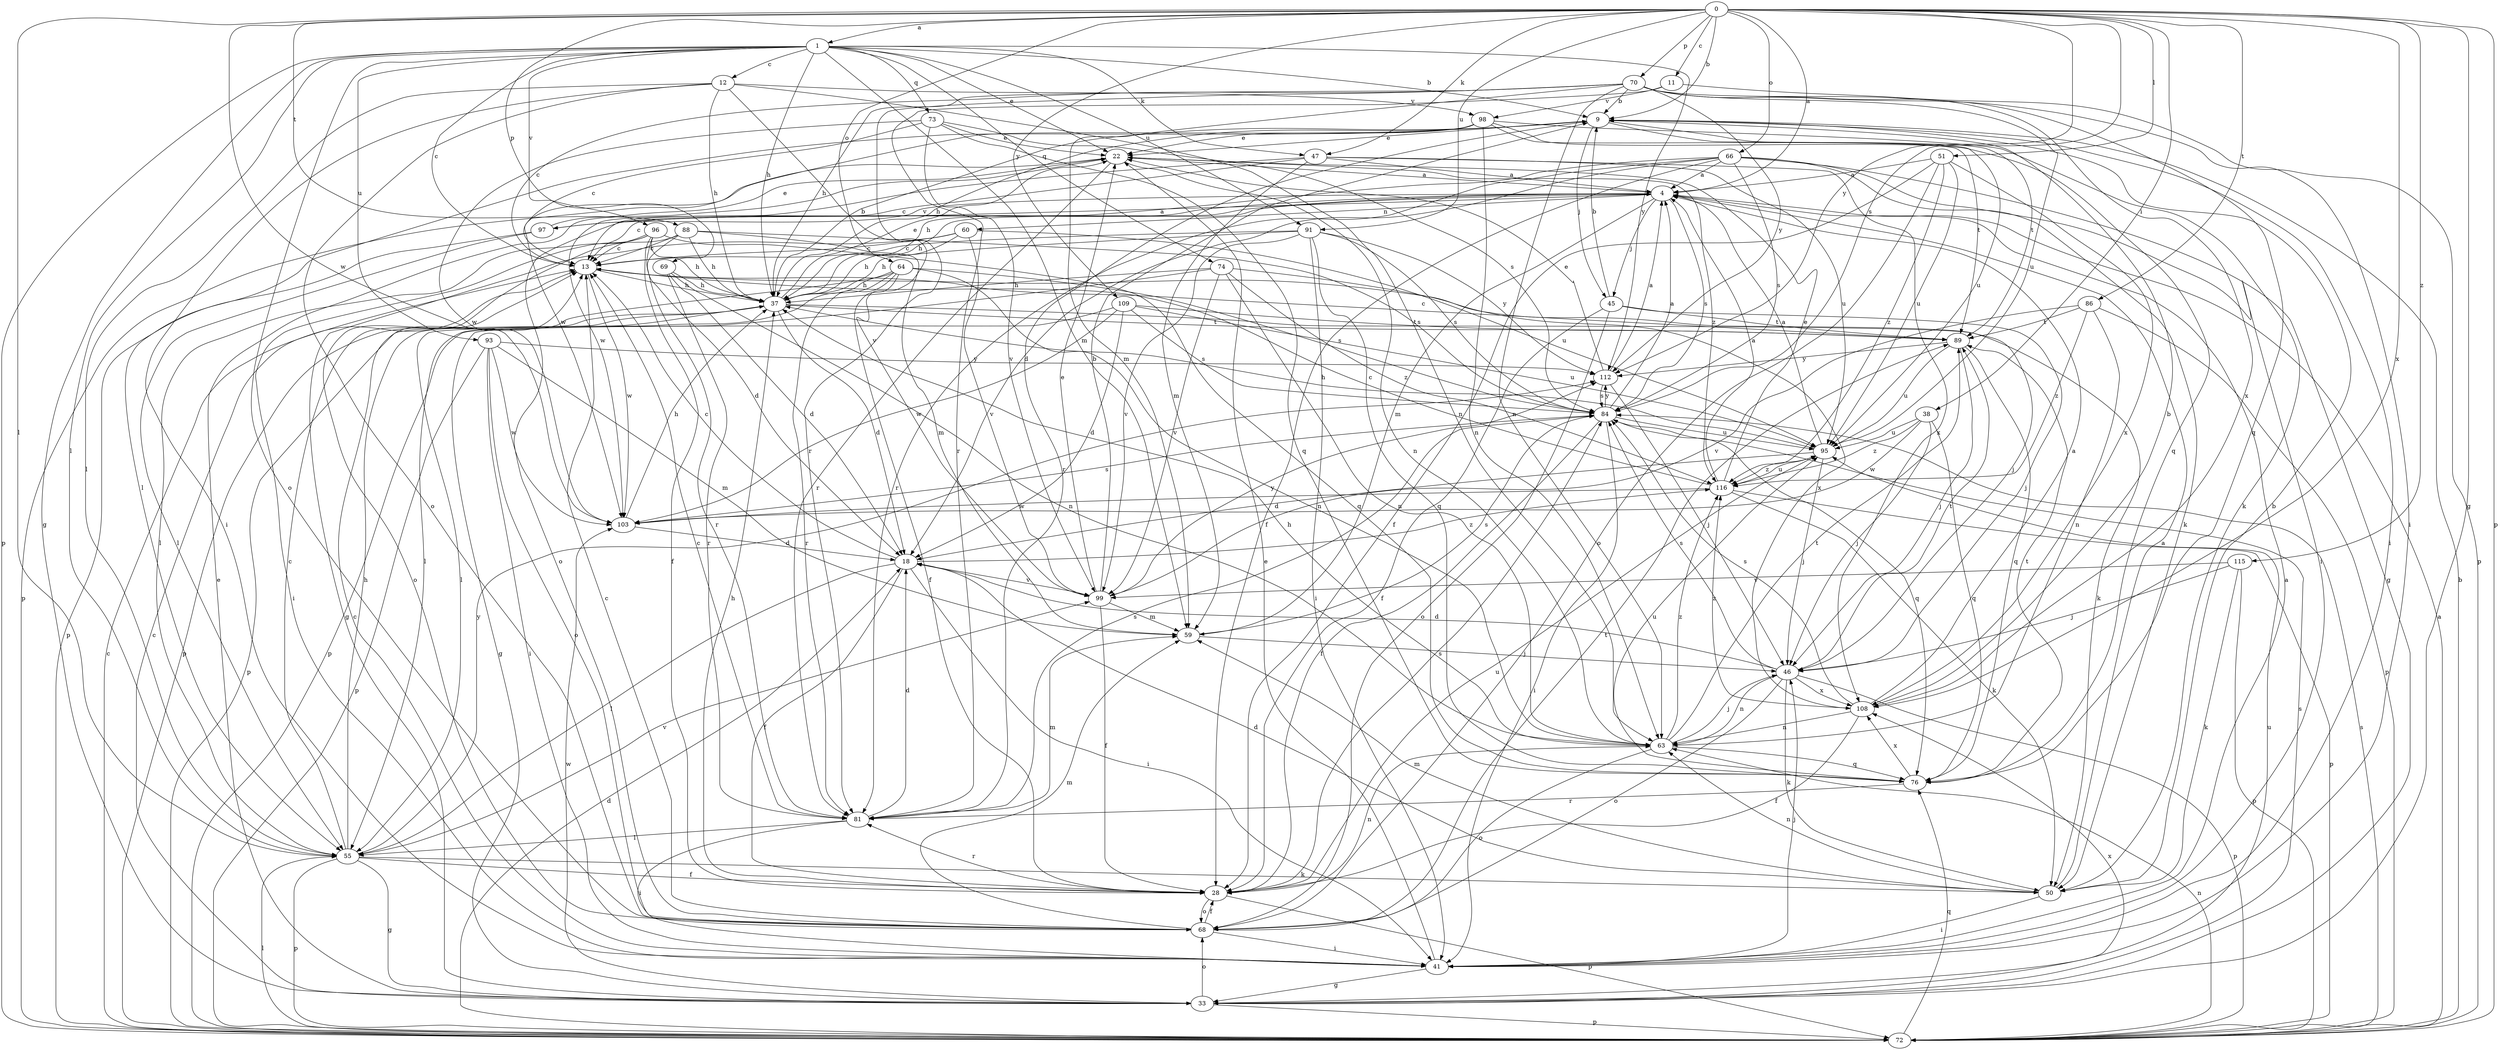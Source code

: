 strict digraph  {
0;
1;
4;
9;
11;
12;
13;
18;
22;
28;
33;
37;
38;
41;
45;
46;
47;
50;
51;
55;
59;
60;
63;
64;
66;
68;
69;
70;
72;
73;
74;
76;
81;
84;
86;
88;
89;
91;
93;
95;
96;
97;
98;
99;
103;
108;
109;
112;
115;
116;
0 -> 1  [label=a];
0 -> 4  [label=a];
0 -> 9  [label=b];
0 -> 11  [label=c];
0 -> 33  [label=g];
0 -> 38  [label=i];
0 -> 47  [label=k];
0 -> 51  [label=l];
0 -> 55  [label=l];
0 -> 64  [label=o];
0 -> 66  [label=o];
0 -> 69  [label=p];
0 -> 70  [label=p];
0 -> 72  [label=p];
0 -> 84  [label=s];
0 -> 86  [label=t];
0 -> 88  [label=t];
0 -> 91  [label=u];
0 -> 103  [label=w];
0 -> 108  [label=x];
0 -> 109  [label=y];
0 -> 112  [label=y];
0 -> 115  [label=z];
1 -> 9  [label=b];
1 -> 12  [label=c];
1 -> 13  [label=c];
1 -> 22  [label=e];
1 -> 33  [label=g];
1 -> 37  [label=h];
1 -> 47  [label=k];
1 -> 55  [label=l];
1 -> 59  [label=m];
1 -> 68  [label=o];
1 -> 72  [label=p];
1 -> 73  [label=q];
1 -> 74  [label=q];
1 -> 91  [label=u];
1 -> 93  [label=u];
1 -> 96  [label=v];
1 -> 112  [label=y];
4 -> 13  [label=c];
4 -> 37  [label=h];
4 -> 45  [label=j];
4 -> 59  [label=m];
4 -> 60  [label=n];
4 -> 68  [label=o];
4 -> 84  [label=s];
4 -> 97  [label=v];
9 -> 22  [label=e];
9 -> 37  [label=h];
9 -> 41  [label=i];
9 -> 45  [label=j];
9 -> 81  [label=r];
9 -> 89  [label=t];
9 -> 95  [label=u];
11 -> 72  [label=p];
11 -> 81  [label=r];
11 -> 98  [label=v];
12 -> 37  [label=h];
12 -> 41  [label=i];
12 -> 55  [label=l];
12 -> 63  [label=n];
12 -> 68  [label=o];
12 -> 98  [label=v];
12 -> 99  [label=v];
13 -> 37  [label=h];
13 -> 46  [label=j];
13 -> 103  [label=w];
18 -> 13  [label=c];
18 -> 28  [label=f];
18 -> 41  [label=i];
18 -> 55  [label=l];
18 -> 99  [label=v];
18 -> 116  [label=z];
22 -> 4  [label=a];
22 -> 63  [label=n];
22 -> 72  [label=p];
22 -> 81  [label=r];
22 -> 116  [label=z];
28 -> 37  [label=h];
28 -> 63  [label=n];
28 -> 68  [label=o];
28 -> 72  [label=p];
28 -> 81  [label=r];
28 -> 84  [label=s];
28 -> 95  [label=u];
33 -> 13  [label=c];
33 -> 22  [label=e];
33 -> 68  [label=o];
33 -> 72  [label=p];
33 -> 84  [label=s];
33 -> 95  [label=u];
33 -> 103  [label=w];
33 -> 108  [label=x];
37 -> 9  [label=b];
37 -> 18  [label=d];
37 -> 22  [label=e];
37 -> 50  [label=k];
37 -> 55  [label=l];
37 -> 72  [label=p];
37 -> 89  [label=t];
38 -> 46  [label=j];
38 -> 76  [label=q];
38 -> 95  [label=u];
38 -> 103  [label=w];
38 -> 116  [label=z];
41 -> 4  [label=a];
41 -> 13  [label=c];
41 -> 22  [label=e];
41 -> 33  [label=g];
41 -> 46  [label=j];
45 -> 9  [label=b];
45 -> 28  [label=f];
45 -> 46  [label=j];
45 -> 68  [label=o];
45 -> 89  [label=t];
46 -> 18  [label=d];
46 -> 50  [label=k];
46 -> 63  [label=n];
46 -> 68  [label=o];
46 -> 72  [label=p];
46 -> 84  [label=s];
46 -> 89  [label=t];
46 -> 108  [label=x];
47 -> 4  [label=a];
47 -> 13  [label=c];
47 -> 59  [label=m];
47 -> 95  [label=u];
47 -> 103  [label=w];
47 -> 108  [label=x];
50 -> 4  [label=a];
50 -> 9  [label=b];
50 -> 18  [label=d];
50 -> 41  [label=i];
50 -> 59  [label=m];
50 -> 63  [label=n];
51 -> 4  [label=a];
51 -> 28  [label=f];
51 -> 68  [label=o];
51 -> 95  [label=u];
51 -> 108  [label=x];
51 -> 116  [label=z];
55 -> 13  [label=c];
55 -> 28  [label=f];
55 -> 33  [label=g];
55 -> 37  [label=h];
55 -> 50  [label=k];
55 -> 72  [label=p];
55 -> 99  [label=v];
55 -> 112  [label=y];
59 -> 46  [label=j];
59 -> 84  [label=s];
60 -> 13  [label=c];
60 -> 33  [label=g];
60 -> 37  [label=h];
60 -> 95  [label=u];
60 -> 99  [label=v];
63 -> 37  [label=h];
63 -> 46  [label=j];
63 -> 68  [label=o];
63 -> 76  [label=q];
63 -> 89  [label=t];
63 -> 116  [label=z];
64 -> 28  [label=f];
64 -> 37  [label=h];
64 -> 55  [label=l];
64 -> 63  [label=n];
64 -> 72  [label=p];
64 -> 81  [label=r];
64 -> 84  [label=s];
66 -> 4  [label=a];
66 -> 18  [label=d];
66 -> 28  [label=f];
66 -> 33  [label=g];
66 -> 37  [label=h];
66 -> 41  [label=i];
66 -> 50  [label=k];
66 -> 81  [label=r];
66 -> 84  [label=s];
68 -> 13  [label=c];
68 -> 28  [label=f];
68 -> 41  [label=i];
68 -> 59  [label=m];
68 -> 89  [label=t];
69 -> 18  [label=d];
69 -> 37  [label=h];
69 -> 63  [label=n];
69 -> 81  [label=r];
70 -> 9  [label=b];
70 -> 13  [label=c];
70 -> 37  [label=h];
70 -> 41  [label=i];
70 -> 59  [label=m];
70 -> 63  [label=n];
70 -> 76  [label=q];
70 -> 81  [label=r];
70 -> 95  [label=u];
70 -> 108  [label=x];
70 -> 112  [label=y];
72 -> 4  [label=a];
72 -> 9  [label=b];
72 -> 13  [label=c];
72 -> 18  [label=d];
72 -> 55  [label=l];
72 -> 63  [label=n];
72 -> 76  [label=q];
72 -> 84  [label=s];
73 -> 13  [label=c];
73 -> 22  [label=e];
73 -> 76  [label=q];
73 -> 84  [label=s];
73 -> 99  [label=v];
73 -> 103  [label=w];
74 -> 37  [label=h];
74 -> 63  [label=n];
74 -> 72  [label=p];
74 -> 99  [label=v];
74 -> 108  [label=x];
74 -> 116  [label=z];
76 -> 81  [label=r];
76 -> 89  [label=t];
76 -> 95  [label=u];
76 -> 108  [label=x];
81 -> 13  [label=c];
81 -> 18  [label=d];
81 -> 41  [label=i];
81 -> 55  [label=l];
81 -> 59  [label=m];
81 -> 84  [label=s];
84 -> 4  [label=a];
84 -> 28  [label=f];
84 -> 41  [label=i];
84 -> 76  [label=q];
84 -> 95  [label=u];
84 -> 112  [label=y];
86 -> 63  [label=n];
86 -> 72  [label=p];
86 -> 89  [label=t];
86 -> 99  [label=v];
86 -> 116  [label=z];
88 -> 13  [label=c];
88 -> 37  [label=h];
88 -> 59  [label=m];
88 -> 68  [label=o];
88 -> 81  [label=r];
88 -> 84  [label=s];
89 -> 13  [label=c];
89 -> 46  [label=j];
89 -> 76  [label=q];
89 -> 95  [label=u];
89 -> 112  [label=y];
91 -> 13  [label=c];
91 -> 37  [label=h];
91 -> 41  [label=i];
91 -> 76  [label=q];
91 -> 84  [label=s];
91 -> 99  [label=v];
91 -> 112  [label=y];
93 -> 41  [label=i];
93 -> 59  [label=m];
93 -> 68  [label=o];
93 -> 72  [label=p];
93 -> 103  [label=w];
93 -> 112  [label=y];
95 -> 4  [label=a];
95 -> 18  [label=d];
95 -> 37  [label=h];
95 -> 46  [label=j];
95 -> 116  [label=z];
96 -> 13  [label=c];
96 -> 18  [label=d];
96 -> 28  [label=f];
96 -> 37  [label=h];
96 -> 41  [label=i];
96 -> 55  [label=l];
96 -> 76  [label=q];
97 -> 4  [label=a];
97 -> 22  [label=e];
97 -> 55  [label=l];
97 -> 72  [label=p];
98 -> 22  [label=e];
98 -> 50  [label=k];
98 -> 55  [label=l];
98 -> 63  [label=n];
98 -> 76  [label=q];
98 -> 89  [label=t];
98 -> 103  [label=w];
99 -> 9  [label=b];
99 -> 22  [label=e];
99 -> 28  [label=f];
99 -> 59  [label=m];
99 -> 112  [label=y];
103 -> 18  [label=d];
103 -> 37  [label=h];
103 -> 84  [label=s];
108 -> 4  [label=a];
108 -> 9  [label=b];
108 -> 28  [label=f];
108 -> 63  [label=n];
108 -> 84  [label=s];
108 -> 116  [label=z];
109 -> 18  [label=d];
109 -> 33  [label=g];
109 -> 84  [label=s];
109 -> 89  [label=t];
109 -> 95  [label=u];
109 -> 103  [label=w];
112 -> 4  [label=a];
112 -> 22  [label=e];
112 -> 46  [label=j];
112 -> 84  [label=s];
115 -> 46  [label=j];
115 -> 50  [label=k];
115 -> 72  [label=p];
115 -> 99  [label=v];
116 -> 4  [label=a];
116 -> 13  [label=c];
116 -> 22  [label=e];
116 -> 50  [label=k];
116 -> 72  [label=p];
116 -> 95  [label=u];
116 -> 103  [label=w];
}
